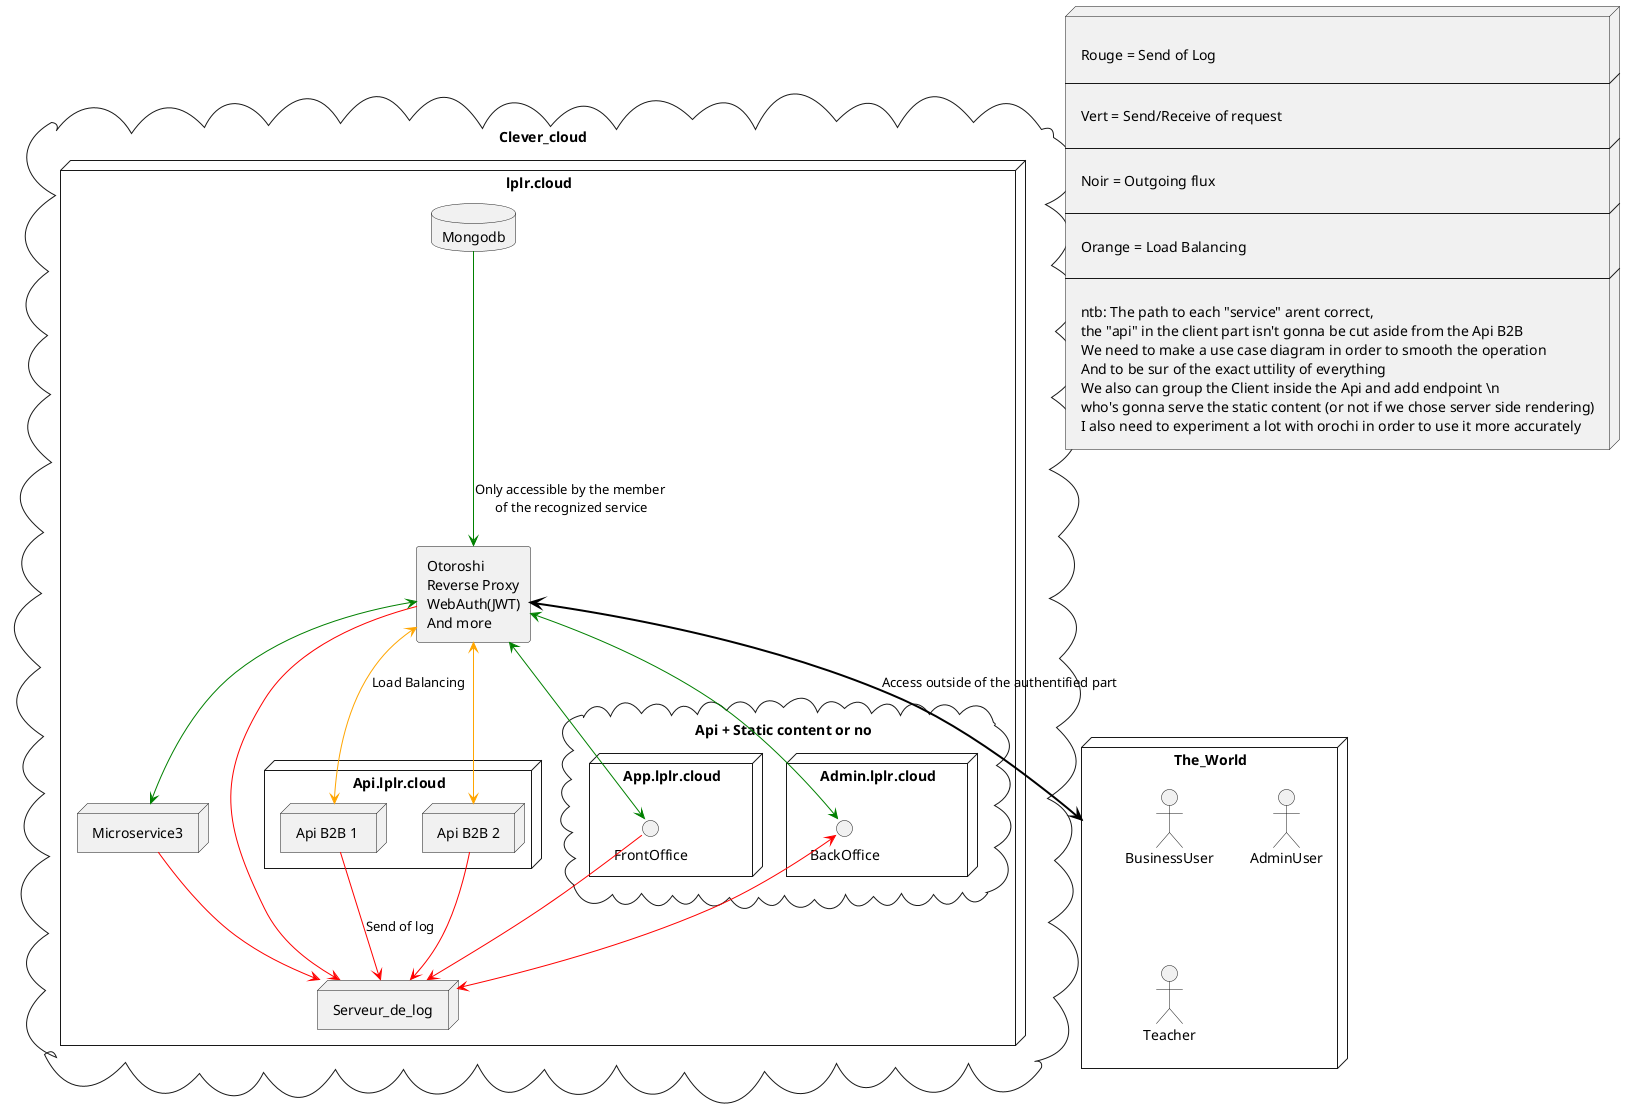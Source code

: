 @startuml infra
node node [

Rouge = Send of Log

----

Vert = Send/Receive of request

----

Noir = Outgoing flux

----

Orange = Load Balancing

----

ntb: The path to each "service" arent correct,
the "api" in the client part isn't gonna be cut aside from the Api B2B
We need to make a use case diagram in order to smooth the operation
And to be sur of the exact uttility of everything
We also can group the Client inside the Api and add endpoint \n
who's gonna serve the static content (or not if we chose server side rendering)
I also need to experiment a lot with orochi in order to use it more accurately 
]
cloud Clever_cloud{
    node "lplr.cloud"{
        rectangle "Otoroshi\nReverse Proxy\nWebAuth(JWT)\nAnd more" as oto
        database Mongodb as mongo
        node "Api.lplr.cloud"{
            node "Api B2B 1 " as ms1
            node "Api B2B 2" as ms2
        }
        node Microservice3 as ms3
        node Serveur_de_log as log
        cloud "Api + Static content or no"{
            node "App.lplr.cloud"{
                interface  FrontOffice as fo
            }
            node "Admin.lplr.cloud"{
                interface  BackOffice as bo
            }
        }
    }
}
node The_World as us{
    Actor BusinessUser as bu
    Actor AdminUser as au
    Actor Teacher as te
}


ms1 -[#red]-> log : Send of log
ms2 -[#red]-> log
ms3 --[#red]> log
oto-[#red]-> log 
bo <-[#red]-> log 
fo -[#red]-> log 

mongo -[#green]-> oto :Only accessible by the member\n of the recognized service

oto <-[#Orange]-> ms1 : Load Balancing

oto <-[#Orange]-> ms2 

oto <-[#green]-> ms3

oto <=[#black]=> us : Access outside of the authentified part

oto <-[#green]-> fo

oto <-[#green]-> bo


@enduml